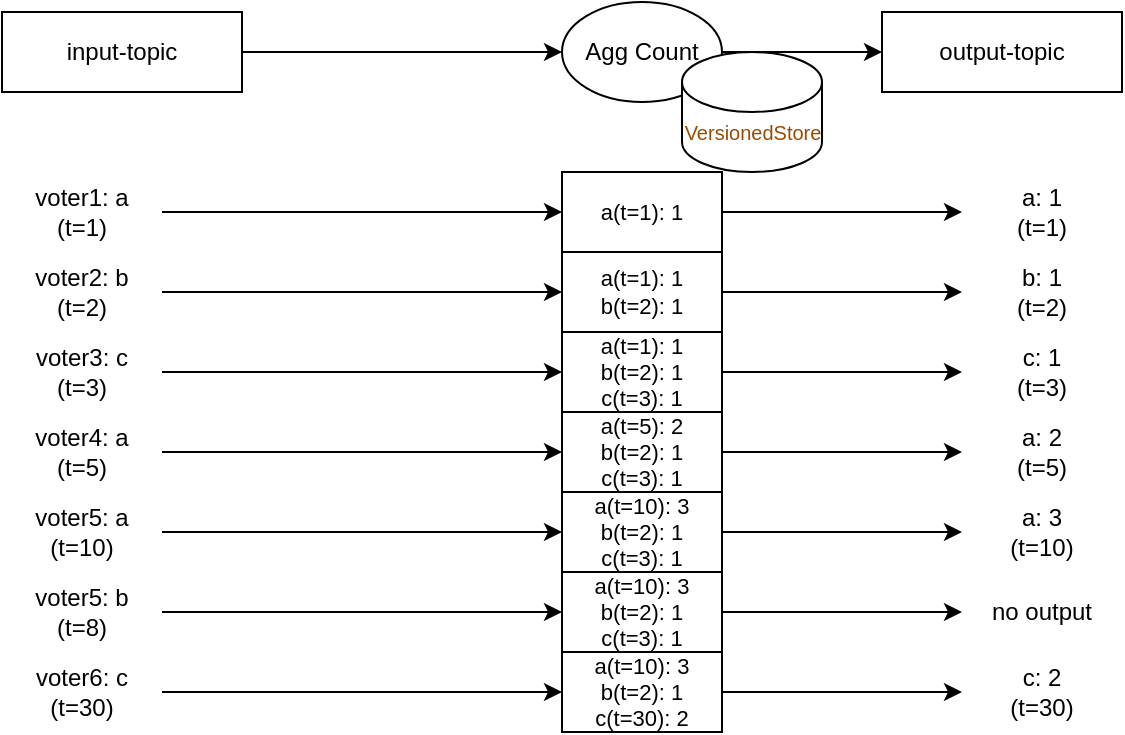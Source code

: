 <mxfile version="24.7.12">
  <diagram name="페이지-1" id="8g5Zn0wMJFjncriXSSx3">
    <mxGraphModel dx="524" dy="995" grid="1" gridSize="10" guides="1" tooltips="1" connect="1" arrows="1" fold="1" page="1" pageScale="1" pageWidth="1169" pageHeight="827" math="0" shadow="0">
      <root>
        <mxCell id="0" />
        <mxCell id="1" parent="0" />
        <mxCell id="pKS4B4EWEE2jMQGI_RAB-51" style="edgeStyle=orthogonalEdgeStyle;rounded=0;orthogonalLoop=1;jettySize=auto;html=1;entryX=0;entryY=0.5;entryDx=0;entryDy=0;strokeColor=#000000;fontColor=#000000;" parent="1" source="pKS4B4EWEE2jMQGI_RAB-52" target="pKS4B4EWEE2jMQGI_RAB-54" edge="1">
          <mxGeometry relative="1" as="geometry" />
        </mxCell>
        <mxCell id="pKS4B4EWEE2jMQGI_RAB-52" value="&lt;div&gt;&lt;font&gt;input-topic&lt;/font&gt;&lt;/div&gt;" style="rounded=0;whiteSpace=wrap;html=1;strokeColor=#000000;fontColor=#000000;" parent="1" vertex="1">
          <mxGeometry x="80" y="160" width="120" height="40" as="geometry" />
        </mxCell>
        <mxCell id="pKS4B4EWEE2jMQGI_RAB-53" style="edgeStyle=orthogonalEdgeStyle;rounded=0;orthogonalLoop=1;jettySize=auto;html=1;entryX=0;entryY=0.5;entryDx=0;entryDy=0;strokeColor=#000000;fontColor=#000000;" parent="1" source="pKS4B4EWEE2jMQGI_RAB-54" target="pKS4B4EWEE2jMQGI_RAB-55" edge="1">
          <mxGeometry relative="1" as="geometry" />
        </mxCell>
        <mxCell id="pKS4B4EWEE2jMQGI_RAB-54" value="&lt;font&gt;Agg Count&lt;/font&gt;" style="ellipse;whiteSpace=wrap;html=1;strokeColor=#000000;fontColor=#000000;" parent="1" vertex="1">
          <mxGeometry x="360" y="155" width="80" height="50" as="geometry" />
        </mxCell>
        <mxCell id="pKS4B4EWEE2jMQGI_RAB-55" value="&lt;font&gt;output-topic&lt;/font&gt;" style="rounded=0;whiteSpace=wrap;html=1;strokeColor=#000000;fontColor=#000000;" parent="1" vertex="1">
          <mxGeometry x="520" y="160" width="120" height="40" as="geometry" />
        </mxCell>
        <mxCell id="GSHHPHuIhnTSmaOaYL3V-2" style="edgeStyle=orthogonalEdgeStyle;rounded=0;orthogonalLoop=1;jettySize=auto;html=1;entryX=0;entryY=0.5;entryDx=0;entryDy=0;" parent="1" source="pKS4B4EWEE2jMQGI_RAB-57" target="GSHHPHuIhnTSmaOaYL3V-1" edge="1">
          <mxGeometry relative="1" as="geometry" />
        </mxCell>
        <mxCell id="pKS4B4EWEE2jMQGI_RAB-57" value="voter1: a&lt;div&gt;(t=1)&lt;/div&gt;" style="text;html=1;align=center;verticalAlign=middle;whiteSpace=wrap;rounded=0;fontColor=#000000;" parent="1" vertex="1">
          <mxGeometry x="80" y="245" width="80" height="30" as="geometry" />
        </mxCell>
        <mxCell id="GSHHPHuIhnTSmaOaYL3V-5" style="edgeStyle=orthogonalEdgeStyle;rounded=0;orthogonalLoop=1;jettySize=auto;html=1;entryX=0;entryY=0.5;entryDx=0;entryDy=0;" parent="1" source="pKS4B4EWEE2jMQGI_RAB-63" target="GSHHPHuIhnTSmaOaYL3V-3" edge="1">
          <mxGeometry relative="1" as="geometry" />
        </mxCell>
        <mxCell id="pKS4B4EWEE2jMQGI_RAB-63" value="voter2: b&lt;div&gt;(t=2)&lt;/div&gt;" style="text;html=1;align=center;verticalAlign=middle;whiteSpace=wrap;rounded=0;fontColor=#000000;" parent="1" vertex="1">
          <mxGeometry x="80" y="285" width="80" height="30" as="geometry" />
        </mxCell>
        <mxCell id="GSHHPHuIhnTSmaOaYL3V-6" style="edgeStyle=orthogonalEdgeStyle;rounded=0;orthogonalLoop=1;jettySize=auto;html=1;entryX=0;entryY=0.5;entryDx=0;entryDy=0;" parent="1" source="pKS4B4EWEE2jMQGI_RAB-68" target="GSHHPHuIhnTSmaOaYL3V-4" edge="1">
          <mxGeometry relative="1" as="geometry" />
        </mxCell>
        <mxCell id="pKS4B4EWEE2jMQGI_RAB-68" value="voter3: c&lt;div&gt;(t=3)&lt;/div&gt;" style="text;html=1;align=center;verticalAlign=middle;whiteSpace=wrap;rounded=0;fontColor=#000000;" parent="1" vertex="1">
          <mxGeometry x="80" y="325" width="80" height="30" as="geometry" />
        </mxCell>
        <mxCell id="pKS4B4EWEE2jMQGI_RAB-72" value="" style="shape=cylinder3;whiteSpace=wrap;html=1;boundedLbl=1;backgroundOutline=1;size=15;strokeColor=#000000;fontColor=#000000;" parent="1" vertex="1">
          <mxGeometry x="420" y="180" width="70" height="60" as="geometry" />
        </mxCell>
        <mxCell id="GSHHPHuIhnTSmaOaYL3V-10" style="edgeStyle=orthogonalEdgeStyle;rounded=0;orthogonalLoop=1;jettySize=auto;html=1;entryX=0;entryY=0.5;entryDx=0;entryDy=0;" parent="1" source="pKS4B4EWEE2jMQGI_RAB-74" target="GSHHPHuIhnTSmaOaYL3V-9" edge="1">
          <mxGeometry relative="1" as="geometry" />
        </mxCell>
        <mxCell id="pKS4B4EWEE2jMQGI_RAB-74" value="voter4: a&lt;div&gt;(t=5)&lt;/div&gt;" style="text;html=1;align=center;verticalAlign=middle;whiteSpace=wrap;rounded=0;fontColor=#000000;" parent="1" vertex="1">
          <mxGeometry x="80" y="365" width="80" height="30" as="geometry" />
        </mxCell>
        <mxCell id="GSHHPHuIhnTSmaOaYL3V-12" style="edgeStyle=orthogonalEdgeStyle;rounded=0;orthogonalLoop=1;jettySize=auto;html=1;entryX=0;entryY=0.5;entryDx=0;entryDy=0;" parent="1" source="pKS4B4EWEE2jMQGI_RAB-80" target="GSHHPHuIhnTSmaOaYL3V-11" edge="1">
          <mxGeometry relative="1" as="geometry" />
        </mxCell>
        <mxCell id="pKS4B4EWEE2jMQGI_RAB-80" value="voter5: a&lt;div&gt;(t=10)&lt;/div&gt;" style="text;html=1;align=center;verticalAlign=middle;whiteSpace=wrap;rounded=0;fontColor=#000000;" parent="1" vertex="1">
          <mxGeometry x="80" y="405" width="80" height="30" as="geometry" />
        </mxCell>
        <mxCell id="GSHHPHuIhnTSmaOaYL3V-14" style="edgeStyle=orthogonalEdgeStyle;rounded=0;orthogonalLoop=1;jettySize=auto;html=1;entryX=0;entryY=0.5;entryDx=0;entryDy=0;" parent="1" source="pKS4B4EWEE2jMQGI_RAB-81" target="GSHHPHuIhnTSmaOaYL3V-13" edge="1">
          <mxGeometry relative="1" as="geometry" />
        </mxCell>
        <mxCell id="pKS4B4EWEE2jMQGI_RAB-81" value="voter5: b&lt;div&gt;(t=8)&lt;/div&gt;" style="text;html=1;align=center;verticalAlign=middle;whiteSpace=wrap;rounded=0;fontColor=#000000;" parent="1" vertex="1">
          <mxGeometry x="80" y="445" width="80" height="30" as="geometry" />
        </mxCell>
        <mxCell id="GSHHPHuIhnTSmaOaYL3V-16" style="edgeStyle=orthogonalEdgeStyle;rounded=0;orthogonalLoop=1;jettySize=auto;html=1;entryX=0;entryY=0.5;entryDx=0;entryDy=0;" parent="1" source="pKS4B4EWEE2jMQGI_RAB-82" target="GSHHPHuIhnTSmaOaYL3V-15" edge="1">
          <mxGeometry relative="1" as="geometry" />
        </mxCell>
        <mxCell id="pKS4B4EWEE2jMQGI_RAB-82" value="voter6: c&lt;div&gt;(t=30)&lt;/div&gt;" style="text;html=1;align=center;verticalAlign=middle;whiteSpace=wrap;rounded=0;fontColor=#000000;" parent="1" vertex="1">
          <mxGeometry x="80" y="485" width="80" height="30" as="geometry" />
        </mxCell>
        <mxCell id="GSHHPHuIhnTSmaOaYL3V-19" style="edgeStyle=orthogonalEdgeStyle;rounded=0;orthogonalLoop=1;jettySize=auto;html=1;entryX=0;entryY=0.5;entryDx=0;entryDy=0;" parent="1" source="GSHHPHuIhnTSmaOaYL3V-1" target="GSHHPHuIhnTSmaOaYL3V-18" edge="1">
          <mxGeometry relative="1" as="geometry" />
        </mxCell>
        <mxCell id="GSHHPHuIhnTSmaOaYL3V-1" value="a(t=1): 1" style="text;html=1;align=center;verticalAlign=middle;whiteSpace=wrap;rounded=0;fontColor=#000000;strokeColor=default;fontSize=11;" parent="1" vertex="1">
          <mxGeometry x="360" y="240" width="80" height="40" as="geometry" />
        </mxCell>
        <mxCell id="GSHHPHuIhnTSmaOaYL3V-27" style="edgeStyle=orthogonalEdgeStyle;rounded=0;orthogonalLoop=1;jettySize=auto;html=1;entryX=0;entryY=0.5;entryDx=0;entryDy=0;" parent="1" source="GSHHPHuIhnTSmaOaYL3V-3" target="GSHHPHuIhnTSmaOaYL3V-20" edge="1">
          <mxGeometry relative="1" as="geometry" />
        </mxCell>
        <mxCell id="GSHHPHuIhnTSmaOaYL3V-3" value="a(t=1): 1&lt;div style=&quot;font-size: 11px;&quot;&gt;b(t=2): 1&lt;/div&gt;" style="text;html=1;align=center;verticalAlign=middle;whiteSpace=wrap;rounded=0;fontColor=#000000;fillColor=none;strokeColor=default;fontSize=11;" parent="1" vertex="1">
          <mxGeometry x="360" y="280" width="80" height="40" as="geometry" />
        </mxCell>
        <mxCell id="GSHHPHuIhnTSmaOaYL3V-28" style="edgeStyle=orthogonalEdgeStyle;rounded=0;orthogonalLoop=1;jettySize=auto;html=1;entryX=0;entryY=0.5;entryDx=0;entryDy=0;" parent="1" source="GSHHPHuIhnTSmaOaYL3V-4" target="GSHHPHuIhnTSmaOaYL3V-21" edge="1">
          <mxGeometry relative="1" as="geometry" />
        </mxCell>
        <mxCell id="GSHHPHuIhnTSmaOaYL3V-4" value="a(t=1): 1&lt;div style=&quot;font-size: 11px;&quot;&gt;b(t=2): 1&lt;/div&gt;&lt;div style=&quot;font-size: 11px;&quot;&gt;c(t=3): 1&lt;/div&gt;" style="text;html=1;align=center;verticalAlign=middle;whiteSpace=wrap;rounded=0;fontColor=#000000;strokeColor=default;fontSize=11;" parent="1" vertex="1">
          <mxGeometry x="360" y="320" width="80" height="40" as="geometry" />
        </mxCell>
        <mxCell id="GSHHPHuIhnTSmaOaYL3V-29" style="edgeStyle=orthogonalEdgeStyle;rounded=0;orthogonalLoop=1;jettySize=auto;html=1;entryX=0;entryY=0.5;entryDx=0;entryDy=0;" parent="1" source="GSHHPHuIhnTSmaOaYL3V-9" edge="1">
          <mxGeometry relative="1" as="geometry">
            <mxPoint x="560" y="380" as="targetPoint" />
          </mxGeometry>
        </mxCell>
        <mxCell id="GSHHPHuIhnTSmaOaYL3V-9" value="a(t=5): 2&lt;div&gt;b(t=2): 1&lt;/div&gt;&lt;div&gt;c(t=3): 1&lt;/div&gt;" style="text;html=1;align=center;verticalAlign=middle;whiteSpace=wrap;rounded=0;fontColor=#000000;strokeColor=default;fontSize=11;" parent="1" vertex="1">
          <mxGeometry x="360" y="360" width="80" height="40" as="geometry" />
        </mxCell>
        <mxCell id="GSHHPHuIhnTSmaOaYL3V-30" style="edgeStyle=orthogonalEdgeStyle;rounded=0;orthogonalLoop=1;jettySize=auto;html=1;entryX=0;entryY=0.5;entryDx=0;entryDy=0;" parent="1" source="GSHHPHuIhnTSmaOaYL3V-11" edge="1" target="GSHHPHuIhnTSmaOaYL3V-24">
          <mxGeometry relative="1" as="geometry">
            <mxPoint x="560" y="430" as="targetPoint" />
          </mxGeometry>
        </mxCell>
        <mxCell id="GSHHPHuIhnTSmaOaYL3V-11" value="a(t=10): 3&lt;div&gt;&lt;div&gt;b(t=2): 1&lt;/div&gt;&lt;div&gt;c(t=3): 1&lt;/div&gt;&lt;/div&gt;" style="text;html=1;align=center;verticalAlign=middle;whiteSpace=wrap;rounded=0;fontColor=#000000;strokeColor=default;fontSize=11;" parent="1" vertex="1">
          <mxGeometry x="360" y="400" width="80" height="40" as="geometry" />
        </mxCell>
        <mxCell id="GSHHPHuIhnTSmaOaYL3V-31" style="edgeStyle=orthogonalEdgeStyle;rounded=0;orthogonalLoop=1;jettySize=auto;html=1;entryX=0;entryY=0.5;entryDx=0;entryDy=0;" parent="1" source="GSHHPHuIhnTSmaOaYL3V-13" edge="1" target="oxhVgupdKD8LOzyXp-40-3">
          <mxGeometry relative="1" as="geometry">
            <mxPoint x="560" y="490" as="targetPoint" />
          </mxGeometry>
        </mxCell>
        <mxCell id="GSHHPHuIhnTSmaOaYL3V-13" value="a(t=10): 3&lt;div&gt;&lt;div&gt;b(t=2): 1&lt;/div&gt;&lt;div&gt;c(t=3): 1&lt;/div&gt;&lt;/div&gt;" style="text;html=1;align=center;verticalAlign=middle;whiteSpace=wrap;rounded=0;fontColor=#000000;strokeColor=default;fontSize=11;" parent="1" vertex="1">
          <mxGeometry x="360" y="440" width="80" height="40" as="geometry" />
        </mxCell>
        <mxCell id="GSHHPHuIhnTSmaOaYL3V-32" style="edgeStyle=orthogonalEdgeStyle;rounded=0;orthogonalLoop=1;jettySize=auto;html=1;entryX=0;entryY=0.5;entryDx=0;entryDy=0;" parent="1" source="GSHHPHuIhnTSmaOaYL3V-15" target="GSHHPHuIhnTSmaOaYL3V-26" edge="1">
          <mxGeometry relative="1" as="geometry" />
        </mxCell>
        <mxCell id="GSHHPHuIhnTSmaOaYL3V-15" value="a(t=10): 3&lt;div&gt;&lt;div&gt;b(t=2): 1&lt;/div&gt;&lt;div&gt;c(t=30): 2&lt;/div&gt;&lt;/div&gt;" style="text;html=1;align=center;verticalAlign=middle;whiteSpace=wrap;rounded=0;fontColor=#000000;strokeColor=default;fontSize=11;" parent="1" vertex="1">
          <mxGeometry x="360" y="480" width="80" height="40" as="geometry" />
        </mxCell>
        <mxCell id="GSHHPHuIhnTSmaOaYL3V-18" value="a: 1&lt;div&gt;(t=1)&lt;/div&gt;" style="text;html=1;align=center;verticalAlign=middle;whiteSpace=wrap;rounded=0;fontColor=#000000;" parent="1" vertex="1">
          <mxGeometry x="560" y="245" width="80" height="30" as="geometry" />
        </mxCell>
        <mxCell id="GSHHPHuIhnTSmaOaYL3V-20" value="b: 1&lt;div&gt;(t=2)&lt;/div&gt;" style="text;html=1;align=center;verticalAlign=middle;whiteSpace=wrap;rounded=0;fontColor=#000000;" parent="1" vertex="1">
          <mxGeometry x="560" y="285" width="80" height="30" as="geometry" />
        </mxCell>
        <mxCell id="GSHHPHuIhnTSmaOaYL3V-21" value="c: 1&lt;div&gt;(t=3)&lt;/div&gt;" style="text;html=1;align=center;verticalAlign=middle;whiteSpace=wrap;rounded=0;fontColor=#000000;" parent="1" vertex="1">
          <mxGeometry x="560" y="325" width="80" height="30" as="geometry" />
        </mxCell>
        <mxCell id="GSHHPHuIhnTSmaOaYL3V-24" value="a: 3&lt;div&gt;(t=10)&lt;/div&gt;" style="text;html=1;align=center;verticalAlign=middle;whiteSpace=wrap;rounded=0;fontColor=#000000;" parent="1" vertex="1">
          <mxGeometry x="560" y="405" width="80" height="30" as="geometry" />
        </mxCell>
        <mxCell id="GSHHPHuIhnTSmaOaYL3V-26" value="c: 2&lt;div&gt;(t=30)&lt;/div&gt;" style="text;html=1;align=center;verticalAlign=middle;whiteSpace=wrap;rounded=0;fontColor=#000000;" parent="1" vertex="1">
          <mxGeometry x="560" y="485" width="80" height="30" as="geometry" />
        </mxCell>
        <mxCell id="GSHHPHuIhnTSmaOaYL3V-33" value="VersionedStore" style="text;html=1;align=center;verticalAlign=middle;whiteSpace=wrap;rounded=0;fontColor=#994C00;fontSize=10;" parent="1" vertex="1">
          <mxGeometry x="422.5" y="205" width="65" height="30" as="geometry" />
        </mxCell>
        <mxCell id="oxhVgupdKD8LOzyXp-40-1" value="a: 2&lt;div&gt;(t=5)&lt;/div&gt;" style="text;html=1;align=center;verticalAlign=middle;whiteSpace=wrap;rounded=0;fontColor=#000000;" parent="1" vertex="1">
          <mxGeometry x="560" y="365" width="80" height="30" as="geometry" />
        </mxCell>
        <mxCell id="oxhVgupdKD8LOzyXp-40-3" value="no output" style="text;html=1;align=center;verticalAlign=middle;whiteSpace=wrap;rounded=0;fontColor=#000000;" parent="1" vertex="1">
          <mxGeometry x="560" y="445" width="80" height="30" as="geometry" />
        </mxCell>
      </root>
    </mxGraphModel>
  </diagram>
</mxfile>
